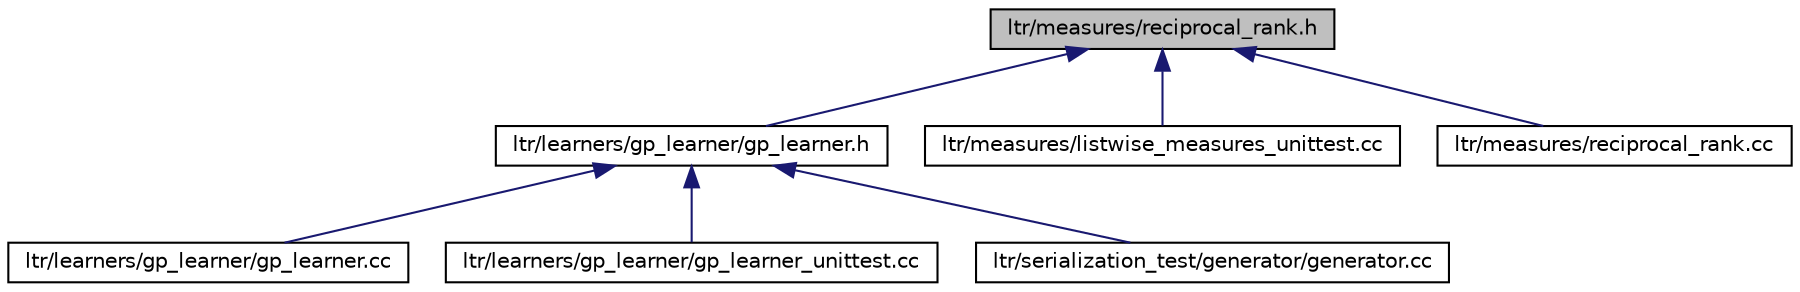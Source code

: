 digraph G
{
  edge [fontname="Helvetica",fontsize="10",labelfontname="Helvetica",labelfontsize="10"];
  node [fontname="Helvetica",fontsize="10",shape=record];
  Node1 [label="ltr/measures/reciprocal_rank.h",height=0.2,width=0.4,color="black", fillcolor="grey75", style="filled" fontcolor="black"];
  Node1 -> Node2 [dir="back",color="midnightblue",fontsize="10",style="solid",fontname="Helvetica"];
  Node2 [label="ltr/learners/gp_learner/gp_learner.h",height=0.2,width=0.4,color="black", fillcolor="white", style="filled",URL="$gp__learner_8h.html"];
  Node2 -> Node3 [dir="back",color="midnightblue",fontsize="10",style="solid",fontname="Helvetica"];
  Node3 [label="ltr/learners/gp_learner/gp_learner.cc",height=0.2,width=0.4,color="black", fillcolor="white", style="filled",URL="$gp__learner_8cc.html"];
  Node2 -> Node4 [dir="back",color="midnightblue",fontsize="10",style="solid",fontname="Helvetica"];
  Node4 [label="ltr/learners/gp_learner/gp_learner_unittest.cc",height=0.2,width=0.4,color="black", fillcolor="white", style="filled",URL="$gp__learner__unittest_8cc.html"];
  Node2 -> Node5 [dir="back",color="midnightblue",fontsize="10",style="solid",fontname="Helvetica"];
  Node5 [label="ltr/serialization_test/generator/generator.cc",height=0.2,width=0.4,color="black", fillcolor="white", style="filled",URL="$generator_8cc.html"];
  Node1 -> Node6 [dir="back",color="midnightblue",fontsize="10",style="solid",fontname="Helvetica"];
  Node6 [label="ltr/measures/listwise_measures_unittest.cc",height=0.2,width=0.4,color="black", fillcolor="white", style="filled",URL="$listwise__measures__unittest_8cc.html"];
  Node1 -> Node7 [dir="back",color="midnightblue",fontsize="10",style="solid",fontname="Helvetica"];
  Node7 [label="ltr/measures/reciprocal_rank.cc",height=0.2,width=0.4,color="black", fillcolor="white", style="filled",URL="$reciprocal__rank_8cc.html"];
}

